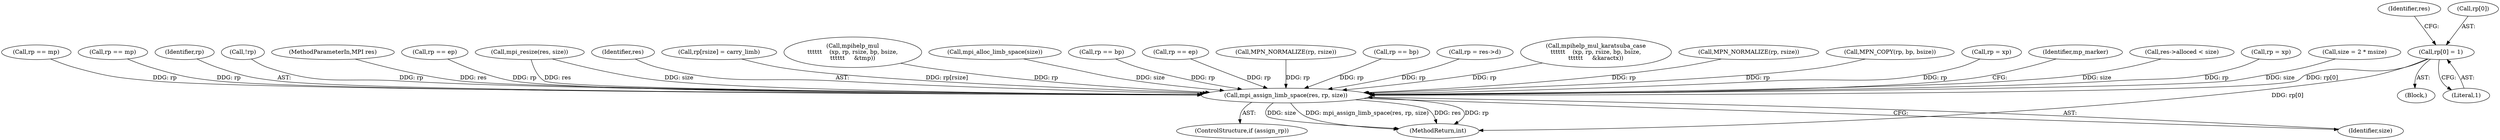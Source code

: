 digraph "1_linux_f5527fffff3f002b0a6b376163613b82f69de073@del" {
"1000218" [label="(Call,rp[0] = 1)"];
"1000839" [label="(Call,mpi_assign_limb_space(res, rp, size))"];
"1000365" [label="(Call,rp == mp)"];
"1000440" [label="(Call,rp == mp)"];
"1000225" [label="(Identifier,res)"];
"1000841" [label="(Identifier,rp)"];
"1000377" [label="(Call,!rp)"];
"1000120" [label="(MethodParameterIn,MPI res)"];
"1000219" [label="(Call,rp[0])"];
"1000361" [label="(Call,rp == ep)"];
"1000218" [label="(Call,rp[0] = 1)"];
"1000387" [label="(Call,mpi_resize(res, size))"];
"1000840" [label="(Identifier,res)"];
"1000745" [label="(Call,rp[rsize] = carry_limb)"];
"1000837" [label="(ControlStructure,if (assign_rp))"];
"1000647" [label="(Call,mpihelp_mul\n\t\t\t\t\t\t    (xp, rp, rsize, bp, bsize,\n\t\t\t\t\t\t     &tmp))"];
"1000865" [label="(MethodReturn,int)"];
"1000374" [label="(Call,mpi_alloc_limb_space(size))"];
"1000400" [label="(Call,rp == bp)"];
"1000842" [label="(Identifier,size)"];
"1000421" [label="(Call,rp == ep)"];
"1000789" [label="(Call,MPN_NORMALIZE(rp, rsize))"];
"1000368" [label="(Call,rp == bp)"];
"1000217" [label="(Block,)"];
"1000198" [label="(Call,rp = res->d)"];
"1000661" [label="(Call,mpihelp_mul_karatsuba_case\n\t\t\t\t\t\t    (xp, rp, rsize, bp, bsize,\n\t\t\t\t\t\t     &karactx))"];
"1000819" [label="(Call,MPN_NORMALIZE(rp, rsize))"];
"1000839" [label="(Call,mpi_assign_limb_space(res, rp, size))"];
"1000460" [label="(Call,MPN_COPY(rp, bp, bsize))"];
"1000623" [label="(Call,rp = xp)"];
"1000844" [label="(Identifier,mp_marker)"];
"1000222" [label="(Literal,1)"];
"1000353" [label="(Call,res->alloced < size)"];
"1000696" [label="(Call,rp = xp)"];
"1000183" [label="(Call,size = 2 * msize)"];
"1000218" -> "1000217"  [label="AST: "];
"1000218" -> "1000222"  [label="CFG: "];
"1000219" -> "1000218"  [label="AST: "];
"1000222" -> "1000218"  [label="AST: "];
"1000225" -> "1000218"  [label="CFG: "];
"1000218" -> "1000865"  [label="DDG: rp[0]"];
"1000218" -> "1000839"  [label="DDG: rp[0]"];
"1000839" -> "1000837"  [label="AST: "];
"1000839" -> "1000842"  [label="CFG: "];
"1000840" -> "1000839"  [label="AST: "];
"1000841" -> "1000839"  [label="AST: "];
"1000842" -> "1000839"  [label="AST: "];
"1000844" -> "1000839"  [label="CFG: "];
"1000839" -> "1000865"  [label="DDG: size"];
"1000839" -> "1000865"  [label="DDG: mpi_assign_limb_space(res, rp, size)"];
"1000839" -> "1000865"  [label="DDG: res"];
"1000839" -> "1000865"  [label="DDG: rp"];
"1000387" -> "1000839"  [label="DDG: res"];
"1000387" -> "1000839"  [label="DDG: size"];
"1000120" -> "1000839"  [label="DDG: res"];
"1000368" -> "1000839"  [label="DDG: rp"];
"1000460" -> "1000839"  [label="DDG: rp"];
"1000661" -> "1000839"  [label="DDG: rp"];
"1000696" -> "1000839"  [label="DDG: rp"];
"1000623" -> "1000839"  [label="DDG: rp"];
"1000365" -> "1000839"  [label="DDG: rp"];
"1000647" -> "1000839"  [label="DDG: rp"];
"1000361" -> "1000839"  [label="DDG: rp"];
"1000440" -> "1000839"  [label="DDG: rp"];
"1000400" -> "1000839"  [label="DDG: rp"];
"1000819" -> "1000839"  [label="DDG: rp"];
"1000789" -> "1000839"  [label="DDG: rp"];
"1000745" -> "1000839"  [label="DDG: rp[rsize]"];
"1000421" -> "1000839"  [label="DDG: rp"];
"1000198" -> "1000839"  [label="DDG: rp"];
"1000377" -> "1000839"  [label="DDG: rp"];
"1000374" -> "1000839"  [label="DDG: size"];
"1000353" -> "1000839"  [label="DDG: size"];
"1000183" -> "1000839"  [label="DDG: size"];
}
